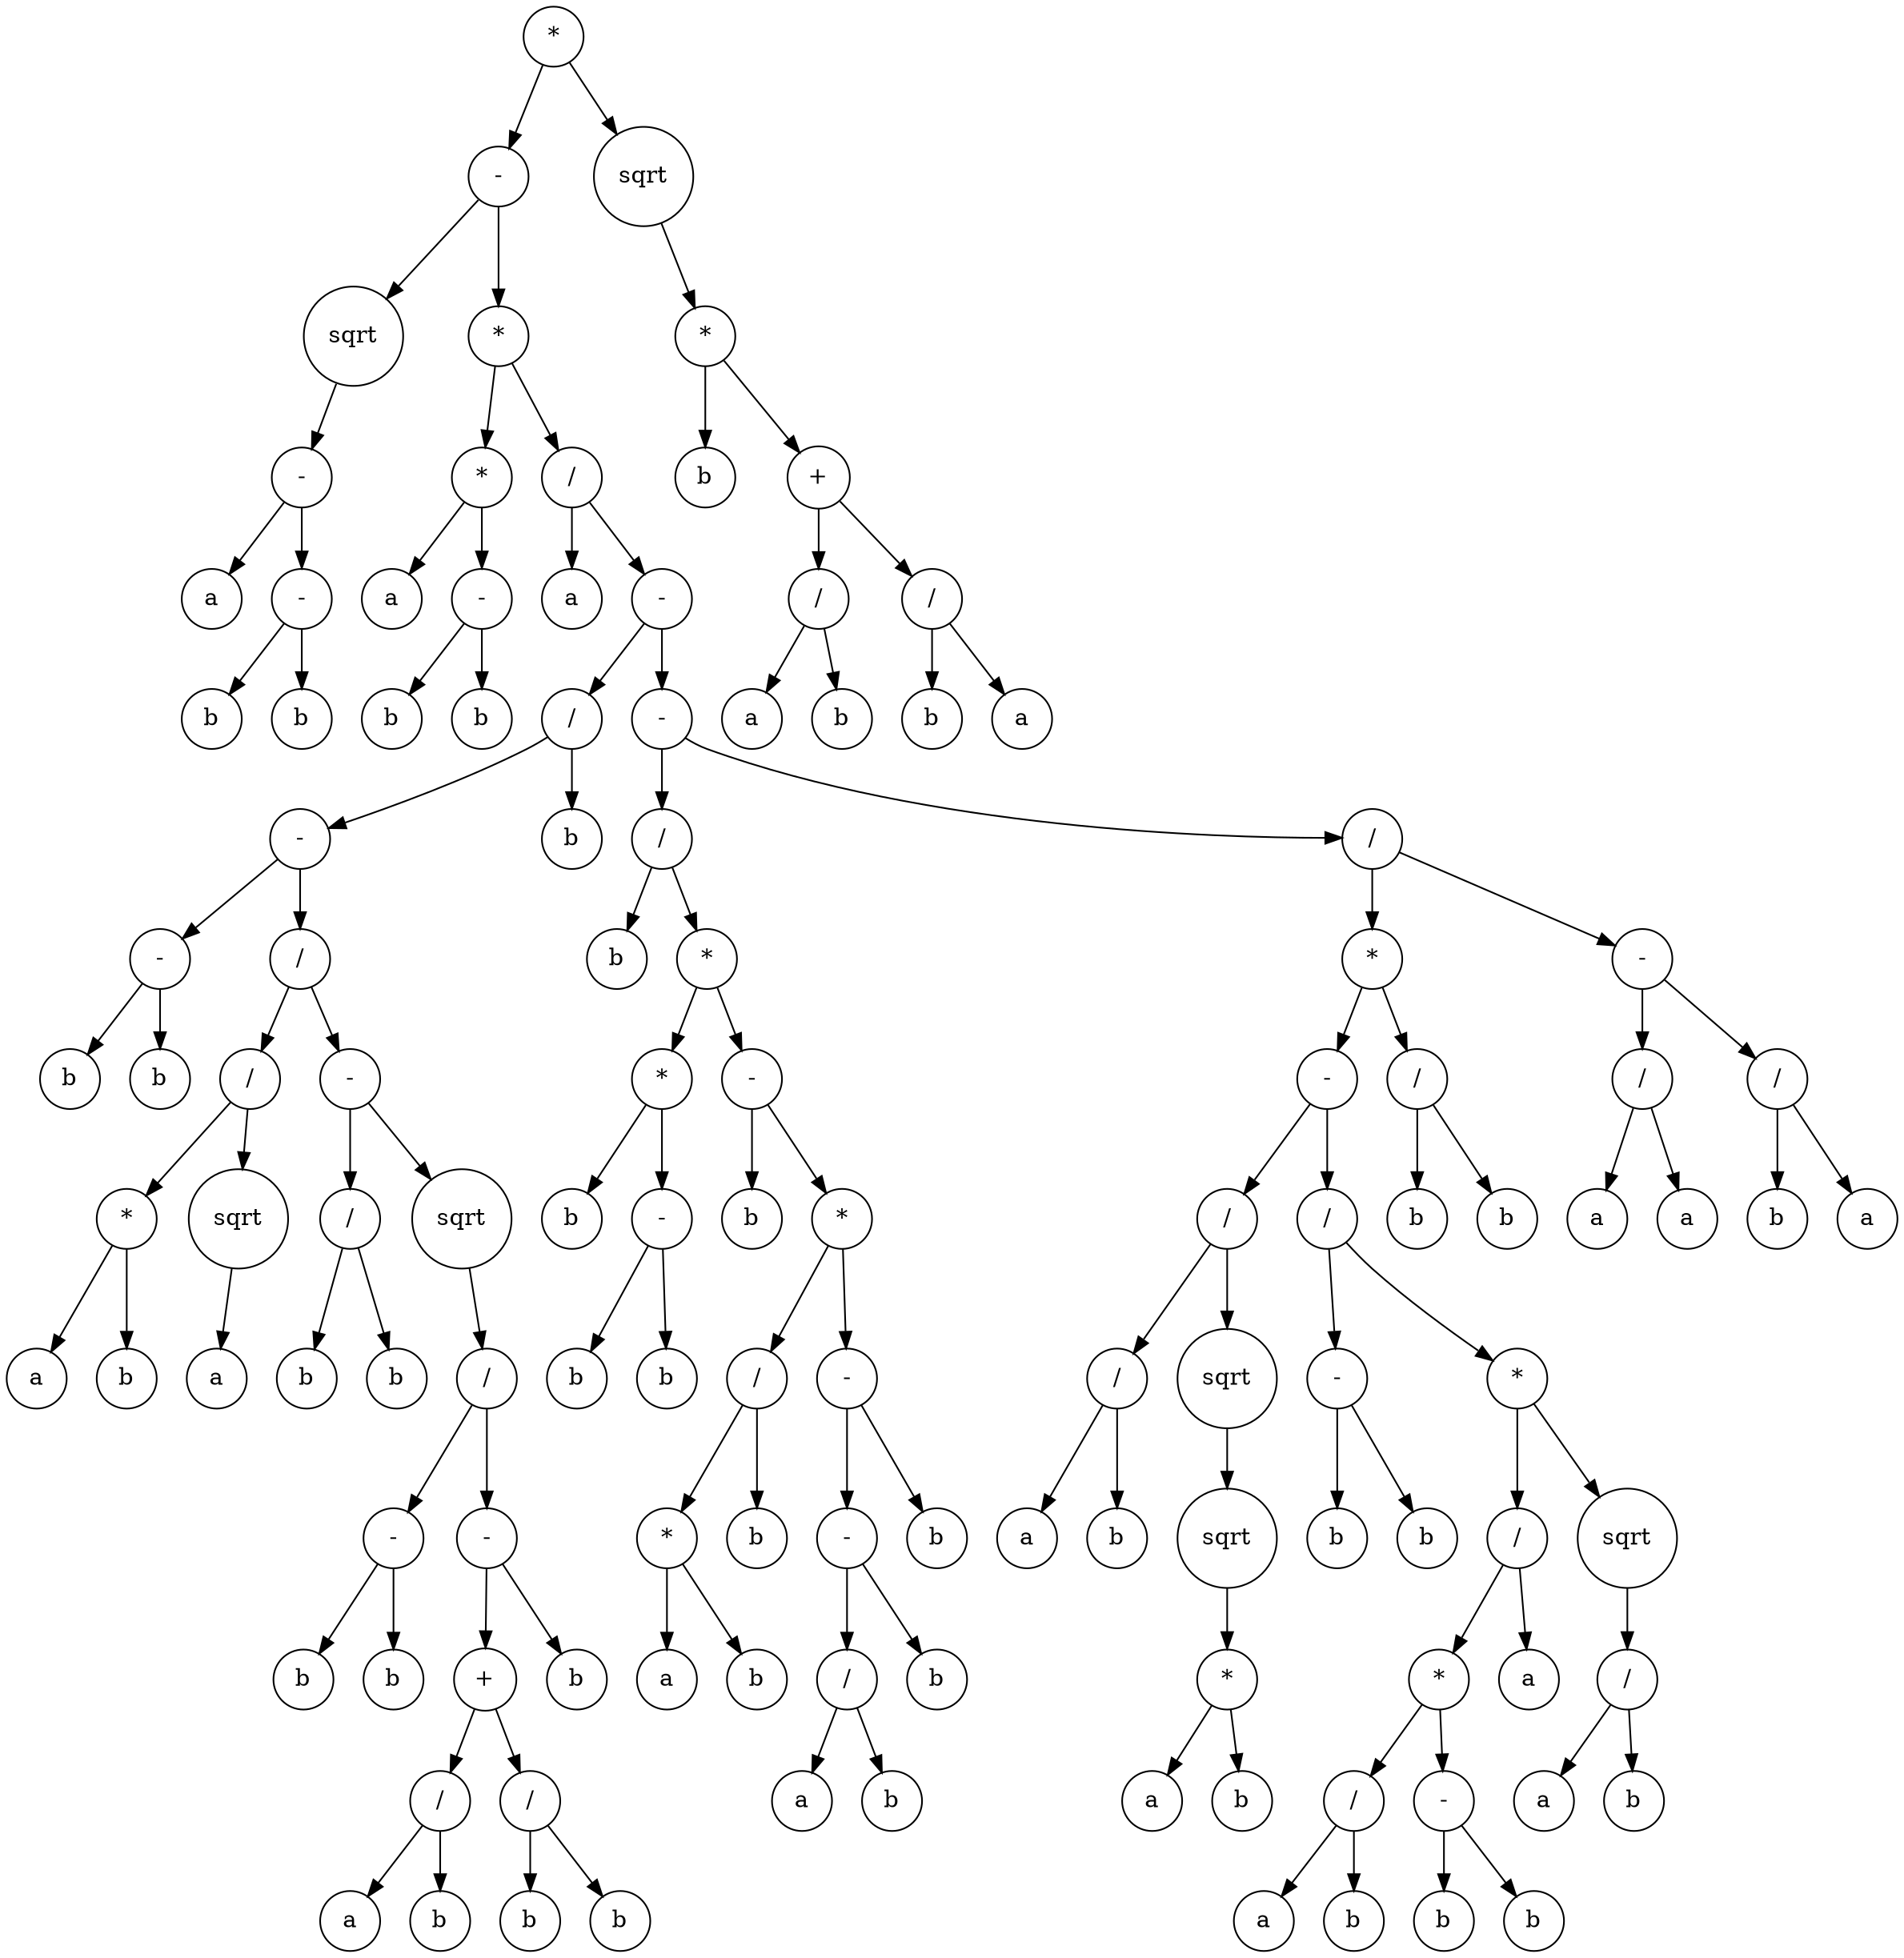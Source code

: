 digraph g {
graph [ordering=out];
node [shape=circle];
n[label = "*"];
n0[label = "-"];
n00[label = "sqrt"];
n000[label = "-"];
n0000[label = "a"];
n000 -> n0000;
n0001[label = "-"];
n00010[label = "b"];
n0001 -> n00010;
n00011[label = "b"];
n0001 -> n00011;
n000 -> n0001;
n00 -> n000;
n0 -> n00;
n01[label = "*"];
n010[label = "*"];
n0100[label = "a"];
n010 -> n0100;
n0101[label = "-"];
n01010[label = "b"];
n0101 -> n01010;
n01011[label = "b"];
n0101 -> n01011;
n010 -> n0101;
n01 -> n010;
n011[label = "/"];
n0110[label = "a"];
n011 -> n0110;
n0111[label = "-"];
n01110[label = "/"];
n011100[label = "-"];
n0111000[label = "-"];
n01110000[label = "b"];
n0111000 -> n01110000;
n01110001[label = "b"];
n0111000 -> n01110001;
n011100 -> n0111000;
n0111001[label = "/"];
n01110010[label = "/"];
n011100100[label = "*"];
n0111001000[label = "a"];
n011100100 -> n0111001000;
n0111001001[label = "b"];
n011100100 -> n0111001001;
n01110010 -> n011100100;
n011100101[label = "sqrt"];
n0111001010[label = "a"];
n011100101 -> n0111001010;
n01110010 -> n011100101;
n0111001 -> n01110010;
n01110011[label = "-"];
n011100110[label = "/"];
n0111001100[label = "b"];
n011100110 -> n0111001100;
n0111001101[label = "b"];
n011100110 -> n0111001101;
n01110011 -> n011100110;
n011100111[label = "sqrt"];
n0111001110[label = "/"];
n01110011100[label = "-"];
n011100111000[label = "b"];
n01110011100 -> n011100111000;
n011100111001[label = "b"];
n01110011100 -> n011100111001;
n0111001110 -> n01110011100;
n01110011101[label = "-"];
n011100111010[label = "+"];
n0111001110100[label = "/"];
n01110011101000[label = "a"];
n0111001110100 -> n01110011101000;
n01110011101001[label = "b"];
n0111001110100 -> n01110011101001;
n011100111010 -> n0111001110100;
n0111001110101[label = "/"];
n01110011101010[label = "b"];
n0111001110101 -> n01110011101010;
n01110011101011[label = "b"];
n0111001110101 -> n01110011101011;
n011100111010 -> n0111001110101;
n01110011101 -> n011100111010;
n011100111011[label = "b"];
n01110011101 -> n011100111011;
n0111001110 -> n01110011101;
n011100111 -> n0111001110;
n01110011 -> n011100111;
n0111001 -> n01110011;
n011100 -> n0111001;
n01110 -> n011100;
n011101[label = "b"];
n01110 -> n011101;
n0111 -> n01110;
n01111[label = "-"];
n011110[label = "/"];
n0111100[label = "b"];
n011110 -> n0111100;
n0111101[label = "*"];
n01111010[label = "*"];
n011110100[label = "b"];
n01111010 -> n011110100;
n011110101[label = "-"];
n0111101010[label = "b"];
n011110101 -> n0111101010;
n0111101011[label = "b"];
n011110101 -> n0111101011;
n01111010 -> n011110101;
n0111101 -> n01111010;
n01111011[label = "-"];
n011110110[label = "b"];
n01111011 -> n011110110;
n011110111[label = "*"];
n0111101110[label = "/"];
n01111011100[label = "*"];
n011110111000[label = "a"];
n01111011100 -> n011110111000;
n011110111001[label = "b"];
n01111011100 -> n011110111001;
n0111101110 -> n01111011100;
n01111011101[label = "b"];
n0111101110 -> n01111011101;
n011110111 -> n0111101110;
n0111101111[label = "-"];
n01111011110[label = "-"];
n011110111100[label = "/"];
n0111101111000[label = "a"];
n011110111100 -> n0111101111000;
n0111101111001[label = "b"];
n011110111100 -> n0111101111001;
n01111011110 -> n011110111100;
n011110111101[label = "b"];
n01111011110 -> n011110111101;
n0111101111 -> n01111011110;
n01111011111[label = "b"];
n0111101111 -> n01111011111;
n011110111 -> n0111101111;
n01111011 -> n011110111;
n0111101 -> n01111011;
n011110 -> n0111101;
n01111 -> n011110;
n011111[label = "/"];
n0111110[label = "*"];
n01111100[label = "-"];
n011111000[label = "/"];
n0111110000[label = "/"];
n01111100000[label = "a"];
n0111110000 -> n01111100000;
n01111100001[label = "b"];
n0111110000 -> n01111100001;
n011111000 -> n0111110000;
n0111110001[label = "sqrt"];
n01111100010[label = "sqrt"];
n011111000100[label = "*"];
n0111110001000[label = "a"];
n011111000100 -> n0111110001000;
n0111110001001[label = "b"];
n011111000100 -> n0111110001001;
n01111100010 -> n011111000100;
n0111110001 -> n01111100010;
n011111000 -> n0111110001;
n01111100 -> n011111000;
n011111001[label = "/"];
n0111110010[label = "-"];
n01111100100[label = "b"];
n0111110010 -> n01111100100;
n01111100101[label = "b"];
n0111110010 -> n01111100101;
n011111001 -> n0111110010;
n0111110011[label = "*"];
n01111100110[label = "/"];
n011111001100[label = "*"];
n0111110011000[label = "/"];
n01111100110000[label = "a"];
n0111110011000 -> n01111100110000;
n01111100110001[label = "b"];
n0111110011000 -> n01111100110001;
n011111001100 -> n0111110011000;
n0111110011001[label = "-"];
n01111100110010[label = "b"];
n0111110011001 -> n01111100110010;
n01111100110011[label = "b"];
n0111110011001 -> n01111100110011;
n011111001100 -> n0111110011001;
n01111100110 -> n011111001100;
n011111001101[label = "a"];
n01111100110 -> n011111001101;
n0111110011 -> n01111100110;
n01111100111[label = "sqrt"];
n011111001110[label = "/"];
n0111110011100[label = "a"];
n011111001110 -> n0111110011100;
n0111110011101[label = "b"];
n011111001110 -> n0111110011101;
n01111100111 -> n011111001110;
n0111110011 -> n01111100111;
n011111001 -> n0111110011;
n01111100 -> n011111001;
n0111110 -> n01111100;
n01111101[label = "/"];
n011111010[label = "b"];
n01111101 -> n011111010;
n011111011[label = "b"];
n01111101 -> n011111011;
n0111110 -> n01111101;
n011111 -> n0111110;
n0111111[label = "-"];
n01111110[label = "/"];
n011111100[label = "a"];
n01111110 -> n011111100;
n011111101[label = "a"];
n01111110 -> n011111101;
n0111111 -> n01111110;
n01111111[label = "/"];
n011111110[label = "b"];
n01111111 -> n011111110;
n011111111[label = "a"];
n01111111 -> n011111111;
n0111111 -> n01111111;
n011111 -> n0111111;
n01111 -> n011111;
n0111 -> n01111;
n011 -> n0111;
n01 -> n011;
n0 -> n01;
n -> n0;
n1[label = "sqrt"];
n10[label = "*"];
n100[label = "b"];
n10 -> n100;
n101[label = "+"];
n1010[label = "/"];
n10100[label = "a"];
n1010 -> n10100;
n10101[label = "b"];
n1010 -> n10101;
n101 -> n1010;
n1011[label = "/"];
n10110[label = "b"];
n1011 -> n10110;
n10111[label = "a"];
n1011 -> n10111;
n101 -> n1011;
n10 -> n101;
n1 -> n10;
n -> n1;
}
